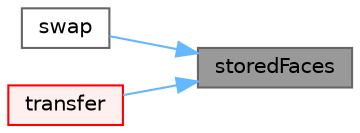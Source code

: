 digraph "storedFaces"
{
 // LATEX_PDF_SIZE
  bgcolor="transparent";
  edge [fontname=Helvetica,fontsize=10,labelfontname=Helvetica,labelfontsize=10];
  node [fontname=Helvetica,fontsize=10,shape=box,height=0.2,width=0.4];
  rankdir="RL";
  Node1 [id="Node000001",label="storedFaces",height=0.2,width=0.4,color="gray40", fillcolor="grey60", style="filled", fontcolor="black",tooltip=" "];
  Node1 -> Node2 [id="edge1_Node000001_Node000002",dir="back",color="steelblue1",style="solid",tooltip=" "];
  Node2 [id="Node000002",label="swap",height=0.2,width=0.4,color="grey40", fillcolor="white", style="filled",URL="$classFoam_1_1triSurface.html#a53a9b7629d93a4f4be25f829d8000440",tooltip=" "];
  Node1 -> Node3 [id="edge2_Node000001_Node000003",dir="back",color="steelblue1",style="solid",tooltip=" "];
  Node3 [id="Node000003",label="transfer",height=0.2,width=0.4,color="red", fillcolor="#FFF0F0", style="filled",URL="$classFoam_1_1triSurface.html#a423c2a8b870277d4bf17ddaa5f1a19a4",tooltip=" "];
}
